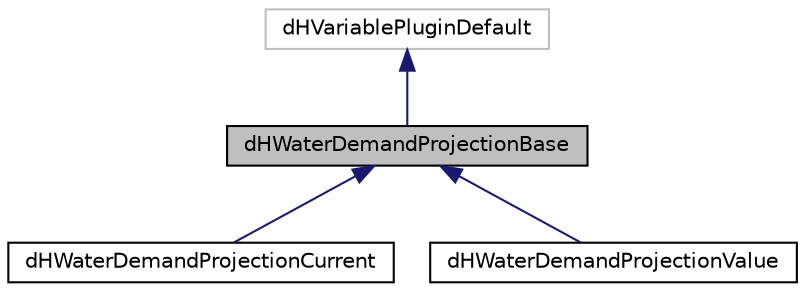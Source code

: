 digraph "dHWaterDemandProjectionBase"
{
 // LATEX_PDF_SIZE
  edge [fontname="Helvetica",fontsize="10",labelfontname="Helvetica",labelfontsize="10"];
  node [fontname="Helvetica",fontsize="10",shape=record];
  Node1 [label="dHWaterDemandProjectionBase",height=0.2,width=0.4,color="black", fillcolor="grey75", style="filled", fontcolor="black",tooltip=" "];
  Node2 -> Node1 [dir="back",color="midnightblue",fontsize="10",style="solid"];
  Node2 [label="dHVariablePluginDefault",height=0.2,width=0.4,color="grey75", fillcolor="white", style="filled",tooltip=" "];
  Node1 -> Node3 [dir="back",color="midnightblue",fontsize="10",style="solid"];
  Node3 [label="dHWaterDemandProjectionCurrent",height=0.2,width=0.4,color="black", fillcolor="white", style="filled",URL="$classdHWaterDemandProjectionCurrent.html",tooltip=" "];
  Node1 -> Node4 [dir="back",color="midnightblue",fontsize="10",style="solid"];
  Node4 [label="dHWaterDemandProjectionValue",height=0.2,width=0.4,color="black", fillcolor="white", style="filled",URL="$classdHWaterDemandProjectionValue.html",tooltip=" "];
}
